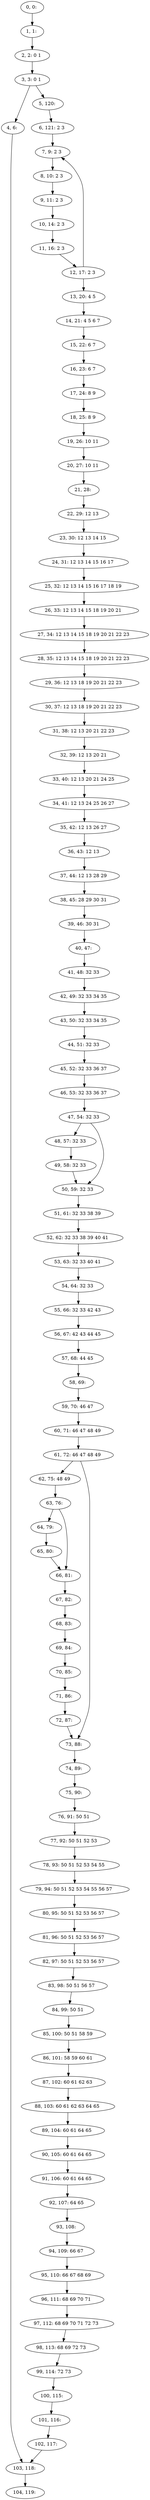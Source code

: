digraph G {
0[label="0, 0: "];
1[label="1, 1: "];
2[label="2, 2: 0 1 "];
3[label="3, 3: 0 1 "];
4[label="4, 6: "];
5[label="5, 120: "];
6[label="6, 121: 2 3 "];
7[label="7, 9: 2 3 "];
8[label="8, 10: 2 3 "];
9[label="9, 11: 2 3 "];
10[label="10, 14: 2 3 "];
11[label="11, 16: 2 3 "];
12[label="12, 17: 2 3 "];
13[label="13, 20: 4 5 "];
14[label="14, 21: 4 5 6 7 "];
15[label="15, 22: 6 7 "];
16[label="16, 23: 6 7 "];
17[label="17, 24: 8 9 "];
18[label="18, 25: 8 9 "];
19[label="19, 26: 10 11 "];
20[label="20, 27: 10 11 "];
21[label="21, 28: "];
22[label="22, 29: 12 13 "];
23[label="23, 30: 12 13 14 15 "];
24[label="24, 31: 12 13 14 15 16 17 "];
25[label="25, 32: 12 13 14 15 16 17 18 19 "];
26[label="26, 33: 12 13 14 15 18 19 20 21 "];
27[label="27, 34: 12 13 14 15 18 19 20 21 22 23 "];
28[label="28, 35: 12 13 14 15 18 19 20 21 22 23 "];
29[label="29, 36: 12 13 18 19 20 21 22 23 "];
30[label="30, 37: 12 13 18 19 20 21 22 23 "];
31[label="31, 38: 12 13 20 21 22 23 "];
32[label="32, 39: 12 13 20 21 "];
33[label="33, 40: 12 13 20 21 24 25 "];
34[label="34, 41: 12 13 24 25 26 27 "];
35[label="35, 42: 12 13 26 27 "];
36[label="36, 43: 12 13 "];
37[label="37, 44: 12 13 28 29 "];
38[label="38, 45: 28 29 30 31 "];
39[label="39, 46: 30 31 "];
40[label="40, 47: "];
41[label="41, 48: 32 33 "];
42[label="42, 49: 32 33 34 35 "];
43[label="43, 50: 32 33 34 35 "];
44[label="44, 51: 32 33 "];
45[label="45, 52: 32 33 36 37 "];
46[label="46, 53: 32 33 36 37 "];
47[label="47, 54: 32 33 "];
48[label="48, 57: 32 33 "];
49[label="49, 58: 32 33 "];
50[label="50, 59: 32 33 "];
51[label="51, 61: 32 33 38 39 "];
52[label="52, 62: 32 33 38 39 40 41 "];
53[label="53, 63: 32 33 40 41 "];
54[label="54, 64: 32 33 "];
55[label="55, 66: 32 33 42 43 "];
56[label="56, 67: 42 43 44 45 "];
57[label="57, 68: 44 45 "];
58[label="58, 69: "];
59[label="59, 70: 46 47 "];
60[label="60, 71: 46 47 48 49 "];
61[label="61, 72: 46 47 48 49 "];
62[label="62, 75: 48 49 "];
63[label="63, 76: "];
64[label="64, 79: "];
65[label="65, 80: "];
66[label="66, 81: "];
67[label="67, 82: "];
68[label="68, 83: "];
69[label="69, 84: "];
70[label="70, 85: "];
71[label="71, 86: "];
72[label="72, 87: "];
73[label="73, 88: "];
74[label="74, 89: "];
75[label="75, 90: "];
76[label="76, 91: 50 51 "];
77[label="77, 92: 50 51 52 53 "];
78[label="78, 93: 50 51 52 53 54 55 "];
79[label="79, 94: 50 51 52 53 54 55 56 57 "];
80[label="80, 95: 50 51 52 53 56 57 "];
81[label="81, 96: 50 51 52 53 56 57 "];
82[label="82, 97: 50 51 52 53 56 57 "];
83[label="83, 98: 50 51 56 57 "];
84[label="84, 99: 50 51 "];
85[label="85, 100: 50 51 58 59 "];
86[label="86, 101: 58 59 60 61 "];
87[label="87, 102: 60 61 62 63 "];
88[label="88, 103: 60 61 62 63 64 65 "];
89[label="89, 104: 60 61 64 65 "];
90[label="90, 105: 60 61 64 65 "];
91[label="91, 106: 60 61 64 65 "];
92[label="92, 107: 64 65 "];
93[label="93, 108: "];
94[label="94, 109: 66 67 "];
95[label="95, 110: 66 67 68 69 "];
96[label="96, 111: 68 69 70 71 "];
97[label="97, 112: 68 69 70 71 72 73 "];
98[label="98, 113: 68 69 72 73 "];
99[label="99, 114: 72 73 "];
100[label="100, 115: "];
101[label="101, 116: "];
102[label="102, 117: "];
103[label="103, 118: "];
104[label="104, 119: "];
0->1 ;
1->2 ;
2->3 ;
3->4 ;
3->5 ;
4->103 ;
5->6 ;
6->7 ;
7->8 ;
8->9 ;
9->10 ;
10->11 ;
11->12 ;
12->13 ;
12->7 ;
13->14 ;
14->15 ;
15->16 ;
16->17 ;
17->18 ;
18->19 ;
19->20 ;
20->21 ;
21->22 ;
22->23 ;
23->24 ;
24->25 ;
25->26 ;
26->27 ;
27->28 ;
28->29 ;
29->30 ;
30->31 ;
31->32 ;
32->33 ;
33->34 ;
34->35 ;
35->36 ;
36->37 ;
37->38 ;
38->39 ;
39->40 ;
40->41 ;
41->42 ;
42->43 ;
43->44 ;
44->45 ;
45->46 ;
46->47 ;
47->48 ;
47->50 ;
48->49 ;
49->50 ;
50->51 ;
51->52 ;
52->53 ;
53->54 ;
54->55 ;
55->56 ;
56->57 ;
57->58 ;
58->59 ;
59->60 ;
60->61 ;
61->62 ;
61->73 ;
62->63 ;
63->64 ;
63->66 ;
64->65 ;
65->66 ;
66->67 ;
67->68 ;
68->69 ;
69->70 ;
70->71 ;
71->72 ;
72->73 ;
73->74 ;
74->75 ;
75->76 ;
76->77 ;
77->78 ;
78->79 ;
79->80 ;
80->81 ;
81->82 ;
82->83 ;
83->84 ;
84->85 ;
85->86 ;
86->87 ;
87->88 ;
88->89 ;
89->90 ;
90->91 ;
91->92 ;
92->93 ;
93->94 ;
94->95 ;
95->96 ;
96->97 ;
97->98 ;
98->99 ;
99->100 ;
100->101 ;
101->102 ;
102->103 ;
103->104 ;
}
